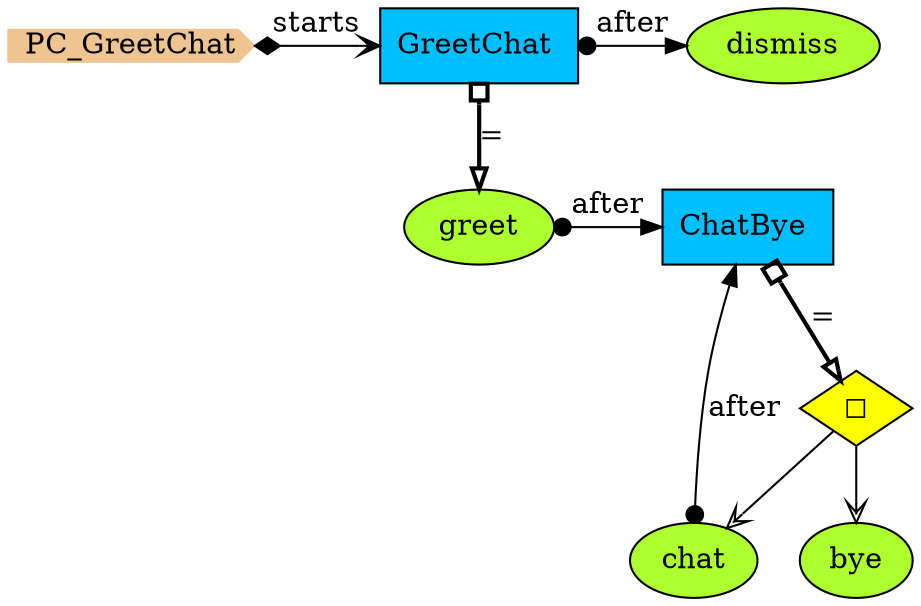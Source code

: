 digraph {
StartN_ [shape = cds,color=burlywood2,style=filled,height=.2,width=.2, label =PC_GreetChat];
dismiss [shape=ellipse,fillcolor=greenyellow,style = filled,label="dismiss"];
bye [shape=ellipse,fillcolor=greenyellow,style = filled,label="bye"];
chat [shape=ellipse,fillcolor=greenyellow,style = filled,label="chat"];
OpChat [shape=diamond,fillcolor=yellow,style = filled,label="◻︎"];
ChatBye [shape=box,fillcolor=deepskyblue,style = filled,label="ChatBye "];
GreetChat [shape=box,fillcolor=deepskyblue,style = filled,label="GreetChat "];
greet [shape=ellipse,fillcolor=greenyellow,style = filled,label="greet"];

{rank=min;StartN_,GreetChat}
{rank=same;greet,ChatBye}
{rank=same;GreetChat,dismiss}

GreetChat->dismiss[arrowtail=dot,dir=both,label="after"];
chat->ChatBye[arrowtail=dot,dir=both,label="after"];
OpChat->bye[arrowhead="vee",fillcolor=white];
OpChat->chat[arrowhead="vee",fillcolor=white];
greet->ChatBye[arrowtail=dot,dir=both,label="after"];
StartN_->GreetChat[arrowhead="open",arrowtail=diamond,dir=both,label="starts"];
ChatBye->OpChat[arrowhead="onormal",dir=both,arrowtail=obox,penwidth=2,label="="];
GreetChat->greet[arrowhead="onormal",dir=both,arrowtail=obox,penwidth=2,label="="];
}